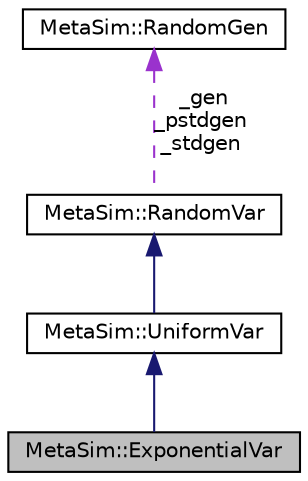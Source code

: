 digraph "MetaSim::ExponentialVar"
{
  edge [fontname="Helvetica",fontsize="10",labelfontname="Helvetica",labelfontsize="10"];
  node [fontname="Helvetica",fontsize="10",shape=record];
  Node1 [label="MetaSim::ExponentialVar",height=0.2,width=0.4,color="black", fillcolor="grey75", style="filled", fontcolor="black"];
  Node2 -> Node1 [dir="back",color="midnightblue",fontsize="10",style="solid"];
  Node2 [label="MetaSim::UniformVar",height=0.2,width=0.4,color="black", fillcolor="white", style="filled",URL="$dc/db8/classMetaSim_1_1UniformVar.html"];
  Node3 -> Node2 [dir="back",color="midnightblue",fontsize="10",style="solid"];
  Node3 [label="MetaSim::RandomVar",height=0.2,width=0.4,color="black", fillcolor="white", style="filled",URL="$d9/d9b/classMetaSim_1_1RandomVar.html"];
  Node4 -> Node3 [dir="back",color="darkorchid3",fontsize="10",style="dashed",label=" _gen\n_pstdgen\n_stdgen" ];
  Node4 [label="MetaSim::RandomGen",height=0.2,width=0.4,color="black", fillcolor="white", style="filled",URL="$d3/def/classMetaSim_1_1RandomGen.html"];
}
